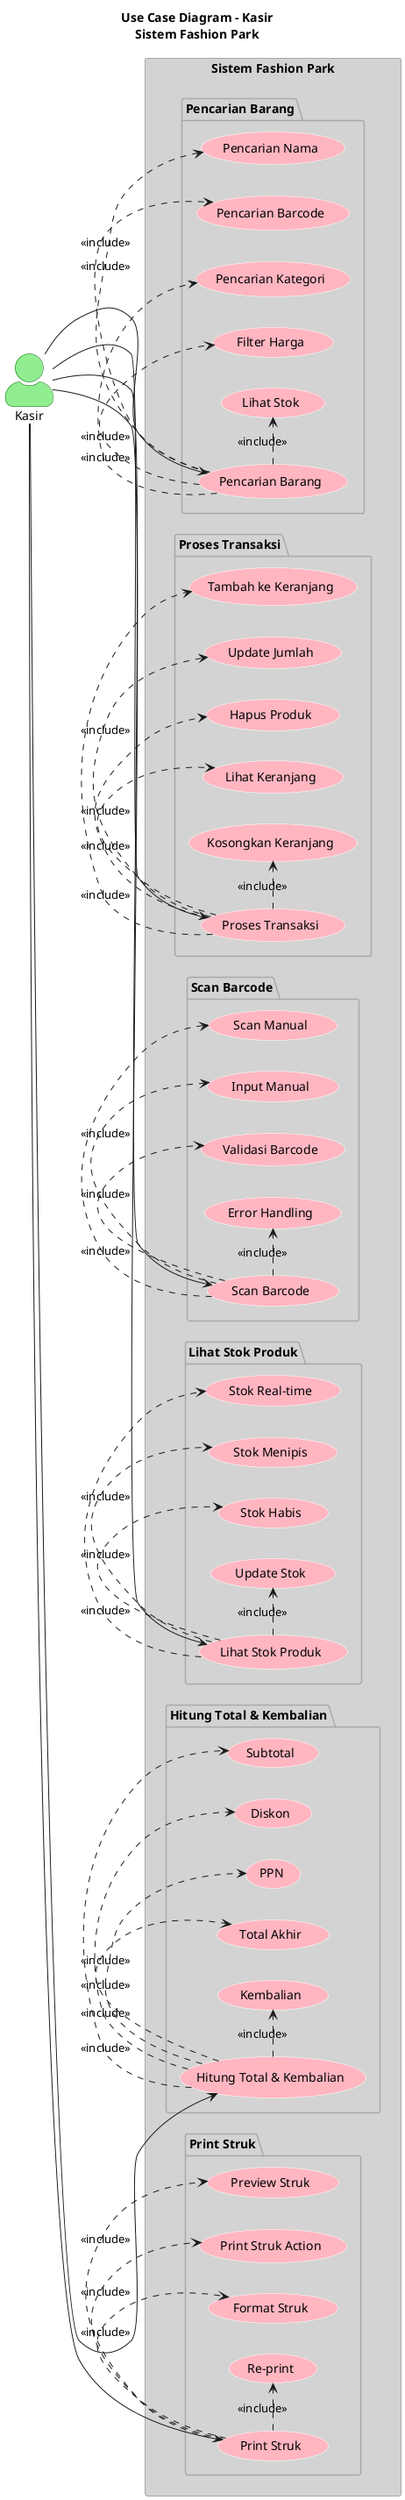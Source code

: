 @startuml
left to right direction
skinparam actorStyle awesome
skinparam usecase {
  BackgroundColor LightPink
  BorderColor DarkPink
  FontColor Black
}
skinparam rectangle {
  BackgroundColor LightYellow
  BorderColor DarkOrange
}
skinparam actor {
  BackgroundColor LightGreen
  BorderColor DarkGreen
}
skinparam package {
  BackgroundColor LightGray
  BorderColor DarkGray
}

actor Kasir

rectangle "Sistem Fashion Park" {
  
  package "Pencarian Barang" {
    usecase "Pencarian Barang" as Search
    usecase "Pencarian Nama" as Search_Name
    usecase "Pencarian Barcode" as Search_Barcode
    usecase "Pencarian Kategori" as Search_Category
    usecase "Filter Harga" as Search_Price
    usecase "Lihat Stok" as Search_Stock
  }

  package "Proses Transaksi" {
    usecase "Proses Transaksi" as POS
    usecase "Tambah ke Keranjang" as POS_Add
    usecase "Update Jumlah" as POS_UpdateQty
    usecase "Hapus Produk" as POS_Remove
    usecase "Lihat Keranjang" as POS_ViewCart
    usecase "Kosongkan Keranjang" as POS_Clear
  }

  package "Scan Barcode" {
    usecase "Scan Barcode" as Scan
    usecase "Scan Manual" as Scan_Manual
    usecase "Input Manual" as Scan_Input
    usecase "Validasi Barcode" as Scan_Validate
    usecase "Error Handling" as Scan_Error
  }

  package "Lihat Stok Produk" {
    usecase "Lihat Stok Produk" as Stock
    usecase "Stok Real-time" as Stock_RT
    usecase "Stok Menipis" as Stock_Low
    usecase "Stok Habis" as Stock_Out
    usecase "Update Stok" as Stock_Update
  }

  package "Hitung Total & Kembalian" {
    usecase "Hitung Total & Kembalian" as Cash
    usecase "Subtotal" as Cash_Subtotal
    usecase "Diskon" as Cash_Discount
    usecase "PPN" as Cash_Tax
    usecase "Total Akhir" as Cash_Total
    usecase "Kembalian" as Cash_Change
  }

  package "Print Struk" {
    usecase "Print Struk" as Receipt
    usecase "Preview Struk" as Receipt_Preview
    usecase "Print Struk Action" as Receipt_Print
    usecase "Format Struk" as Receipt_Format
    usecase "Re-print" as Receipt_Reprint
  }

  ' Search Relationships
  Search .> Search_Name : <<include>>
  Search .> Search_Barcode : <<include>>
  Search .> Search_Category : <<include>>
  Search .> Search_Price : <<include>>
  Search .> Search_Stock : <<include>>

  ' POS Relationships
  POS .> POS_Add : <<include>>
  POS .> POS_UpdateQty : <<include>>
  POS .> POS_Remove : <<include>>
  POS .> POS_ViewCart : <<include>>
  POS .> POS_Clear : <<include>>

  ' Scan Relationships
  Scan .> Scan_Manual : <<include>>
  Scan .> Scan_Input : <<include>>
  Scan .> Scan_Validate : <<include>>
  Scan .> Scan_Error : <<include>>

  ' Stock Relationships
  Stock .> Stock_RT : <<include>>
  Stock .> Stock_Low : <<include>>
  Stock .> Stock_Out : <<include>>
  Stock .> Stock_Update : <<include>>

  ' Cash Relationships
  Cash .> Cash_Subtotal : <<include>>
  Cash .> Cash_Discount : <<include>>
  Cash .> Cash_Tax : <<include>>
  Cash .> Cash_Total : <<include>>
  Cash .> Cash_Change : <<include>>

  ' Receipt Relationships
  Receipt .> Receipt_Preview : <<include>>
  Receipt .> Receipt_Print : <<include>>
  Receipt .> Receipt_Format : <<include>>
  Receipt .> Receipt_Reprint : <<include>>
}

' Main Actor Connections
Kasir --> Search
Kasir --> POS
Kasir --> Scan
Kasir --> Stock
Kasir --> Cash
Kasir --> Receipt

title "Use Case Diagram - Kasir\nSistem Fashion Park"
@enduml
